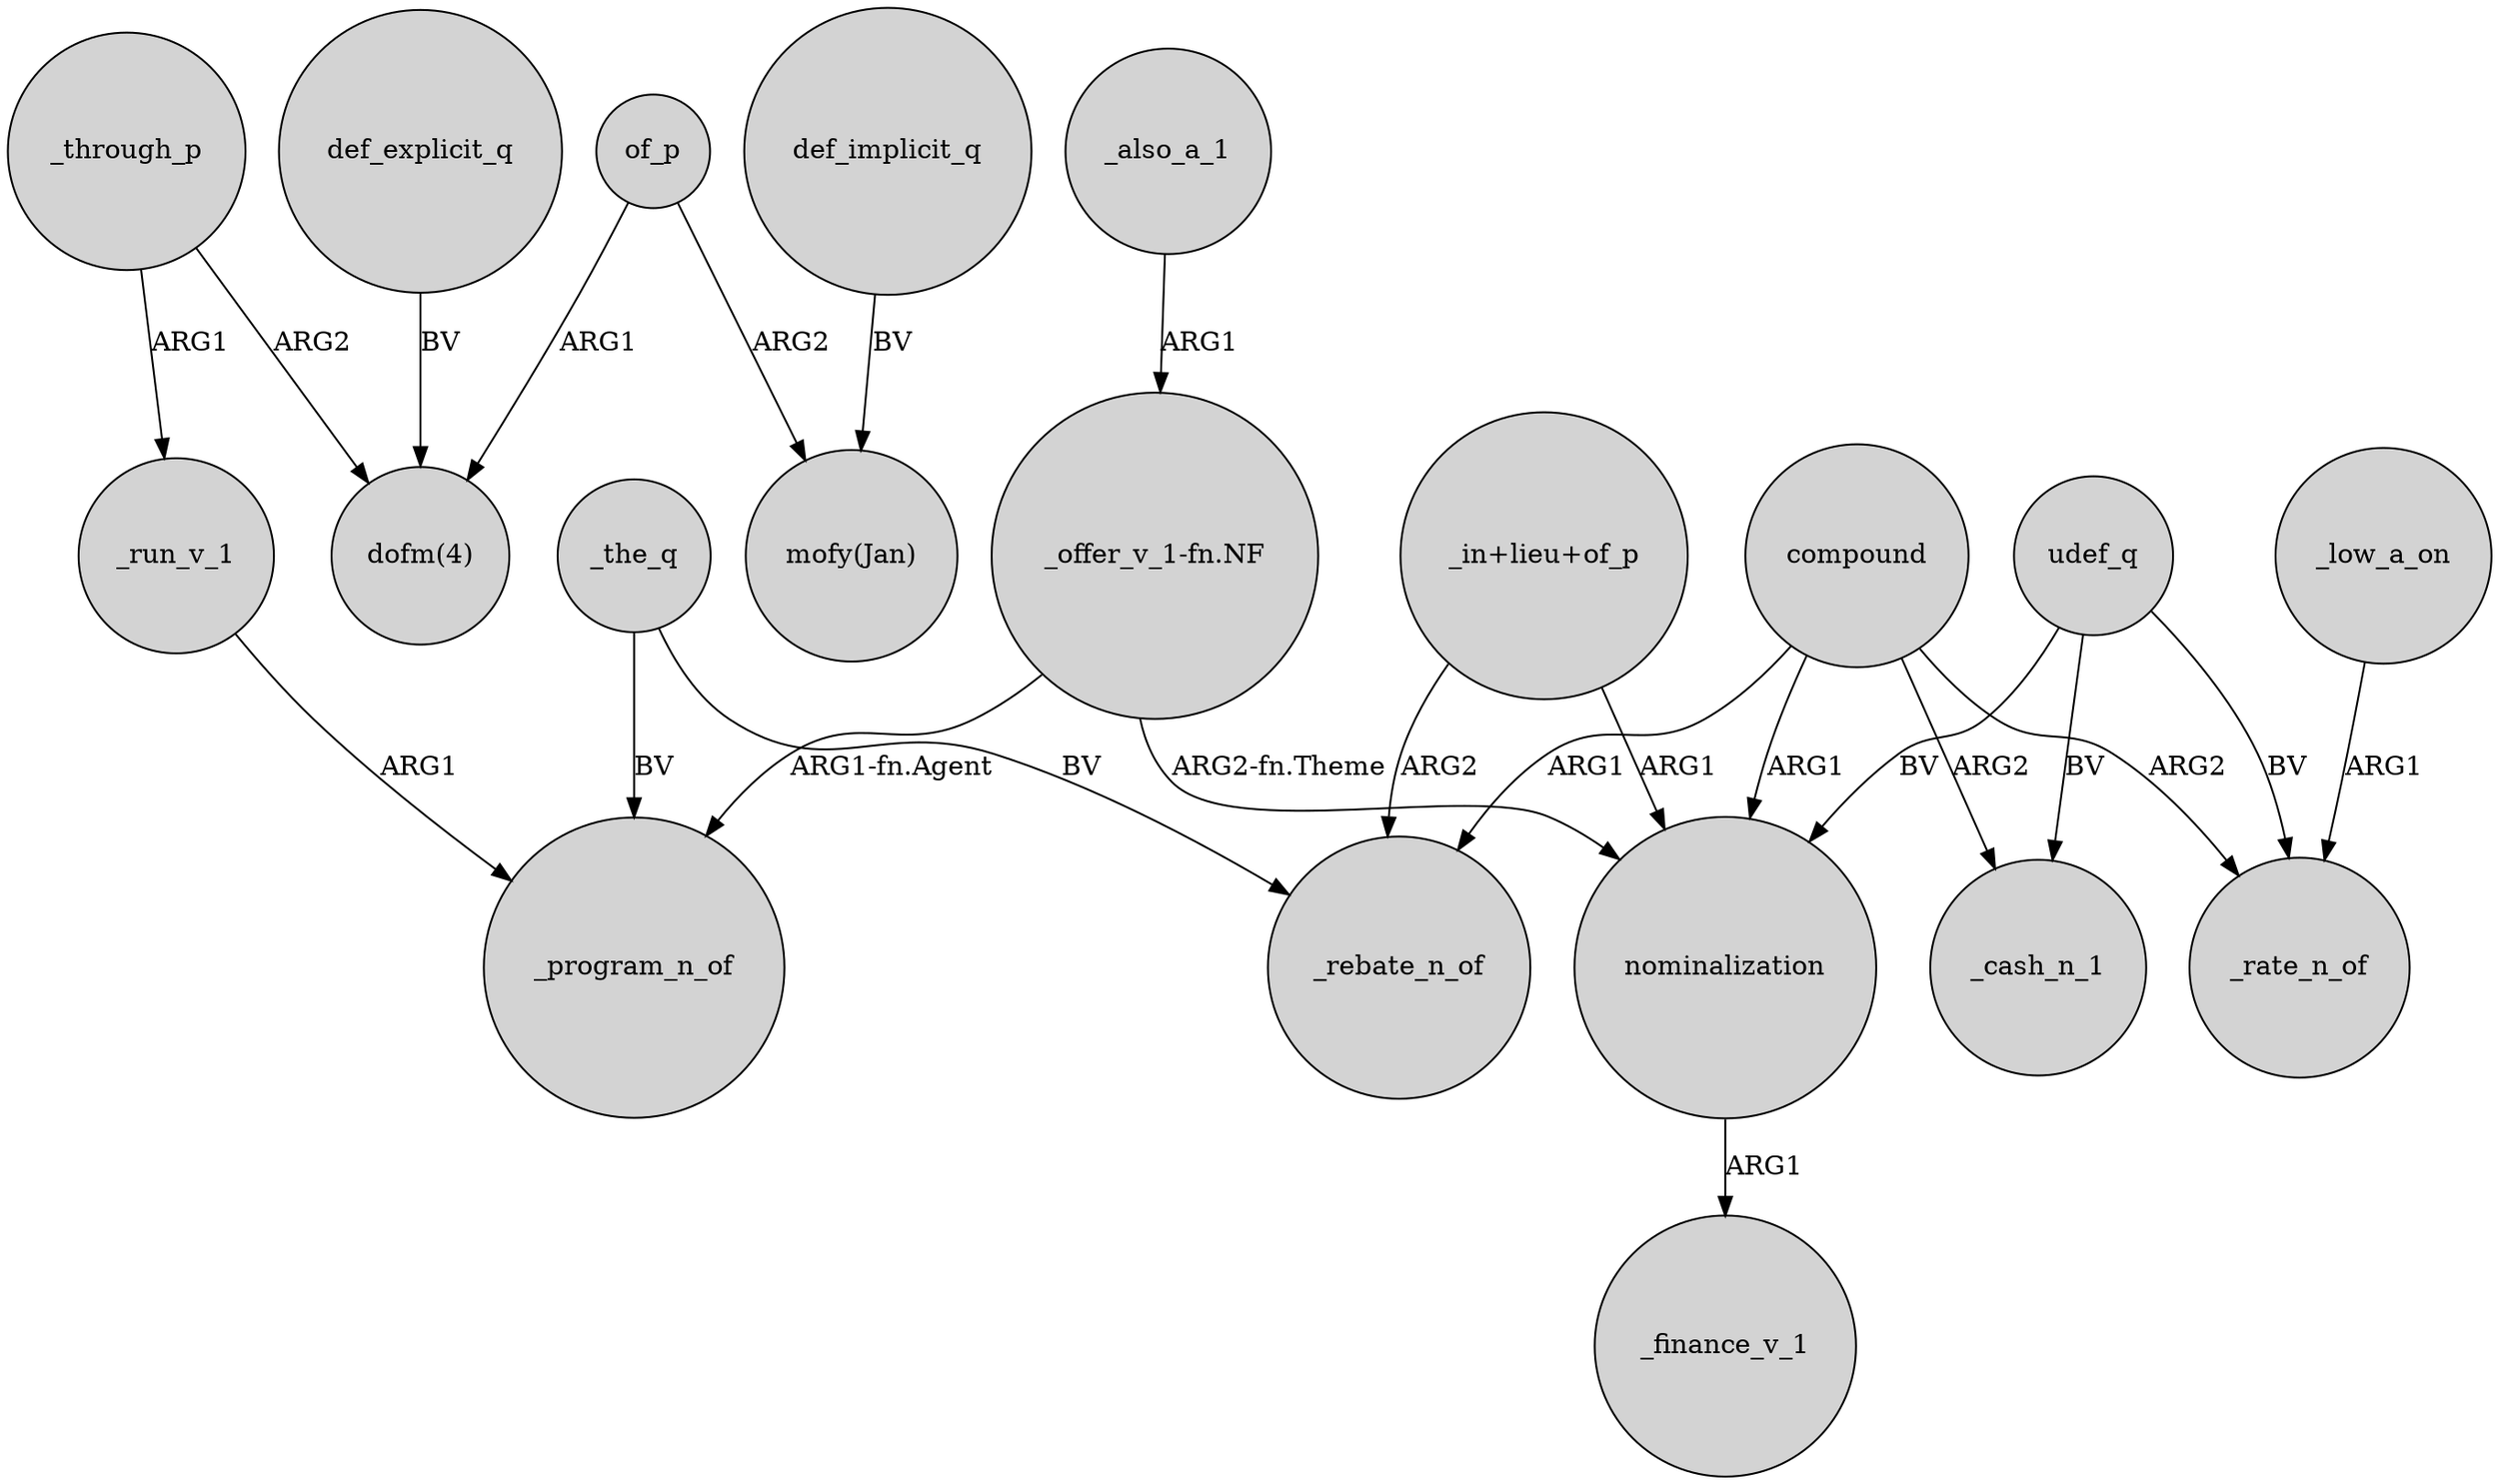 digraph {
	node [shape=circle style=filled]
	def_explicit_q -> "dofm(4)" [label=BV]
	udef_q -> _cash_n_1 [label=BV]
	"_in+lieu+of_p" -> _rebate_n_of [label=ARG2]
	_the_q -> _rebate_n_of [label=BV]
	udef_q -> _rate_n_of [label=BV]
	_through_p -> _run_v_1 [label=ARG1]
	nominalization -> _finance_v_1 [label=ARG1]
	"_offer_v_1-fn.NF" -> nominalization [label="ARG2-fn.Theme"]
	def_implicit_q -> "mofy(Jan)" [label=BV]
	"_offer_v_1-fn.NF" -> _program_n_of [label="ARG1-fn.Agent"]
	"_in+lieu+of_p" -> nominalization [label=ARG1]
	_low_a_on -> _rate_n_of [label=ARG1]
	compound -> _rate_n_of [label=ARG2]
	_the_q -> _program_n_of [label=BV]
	udef_q -> nominalization [label=BV]
	_run_v_1 -> _program_n_of [label=ARG1]
	_also_a_1 -> "_offer_v_1-fn.NF" [label=ARG1]
	compound -> _cash_n_1 [label=ARG2]
	compound -> _rebate_n_of [label=ARG1]
	of_p -> "mofy(Jan)" [label=ARG2]
	compound -> nominalization [label=ARG1]
	_through_p -> "dofm(4)" [label=ARG2]
	of_p -> "dofm(4)" [label=ARG1]
}
